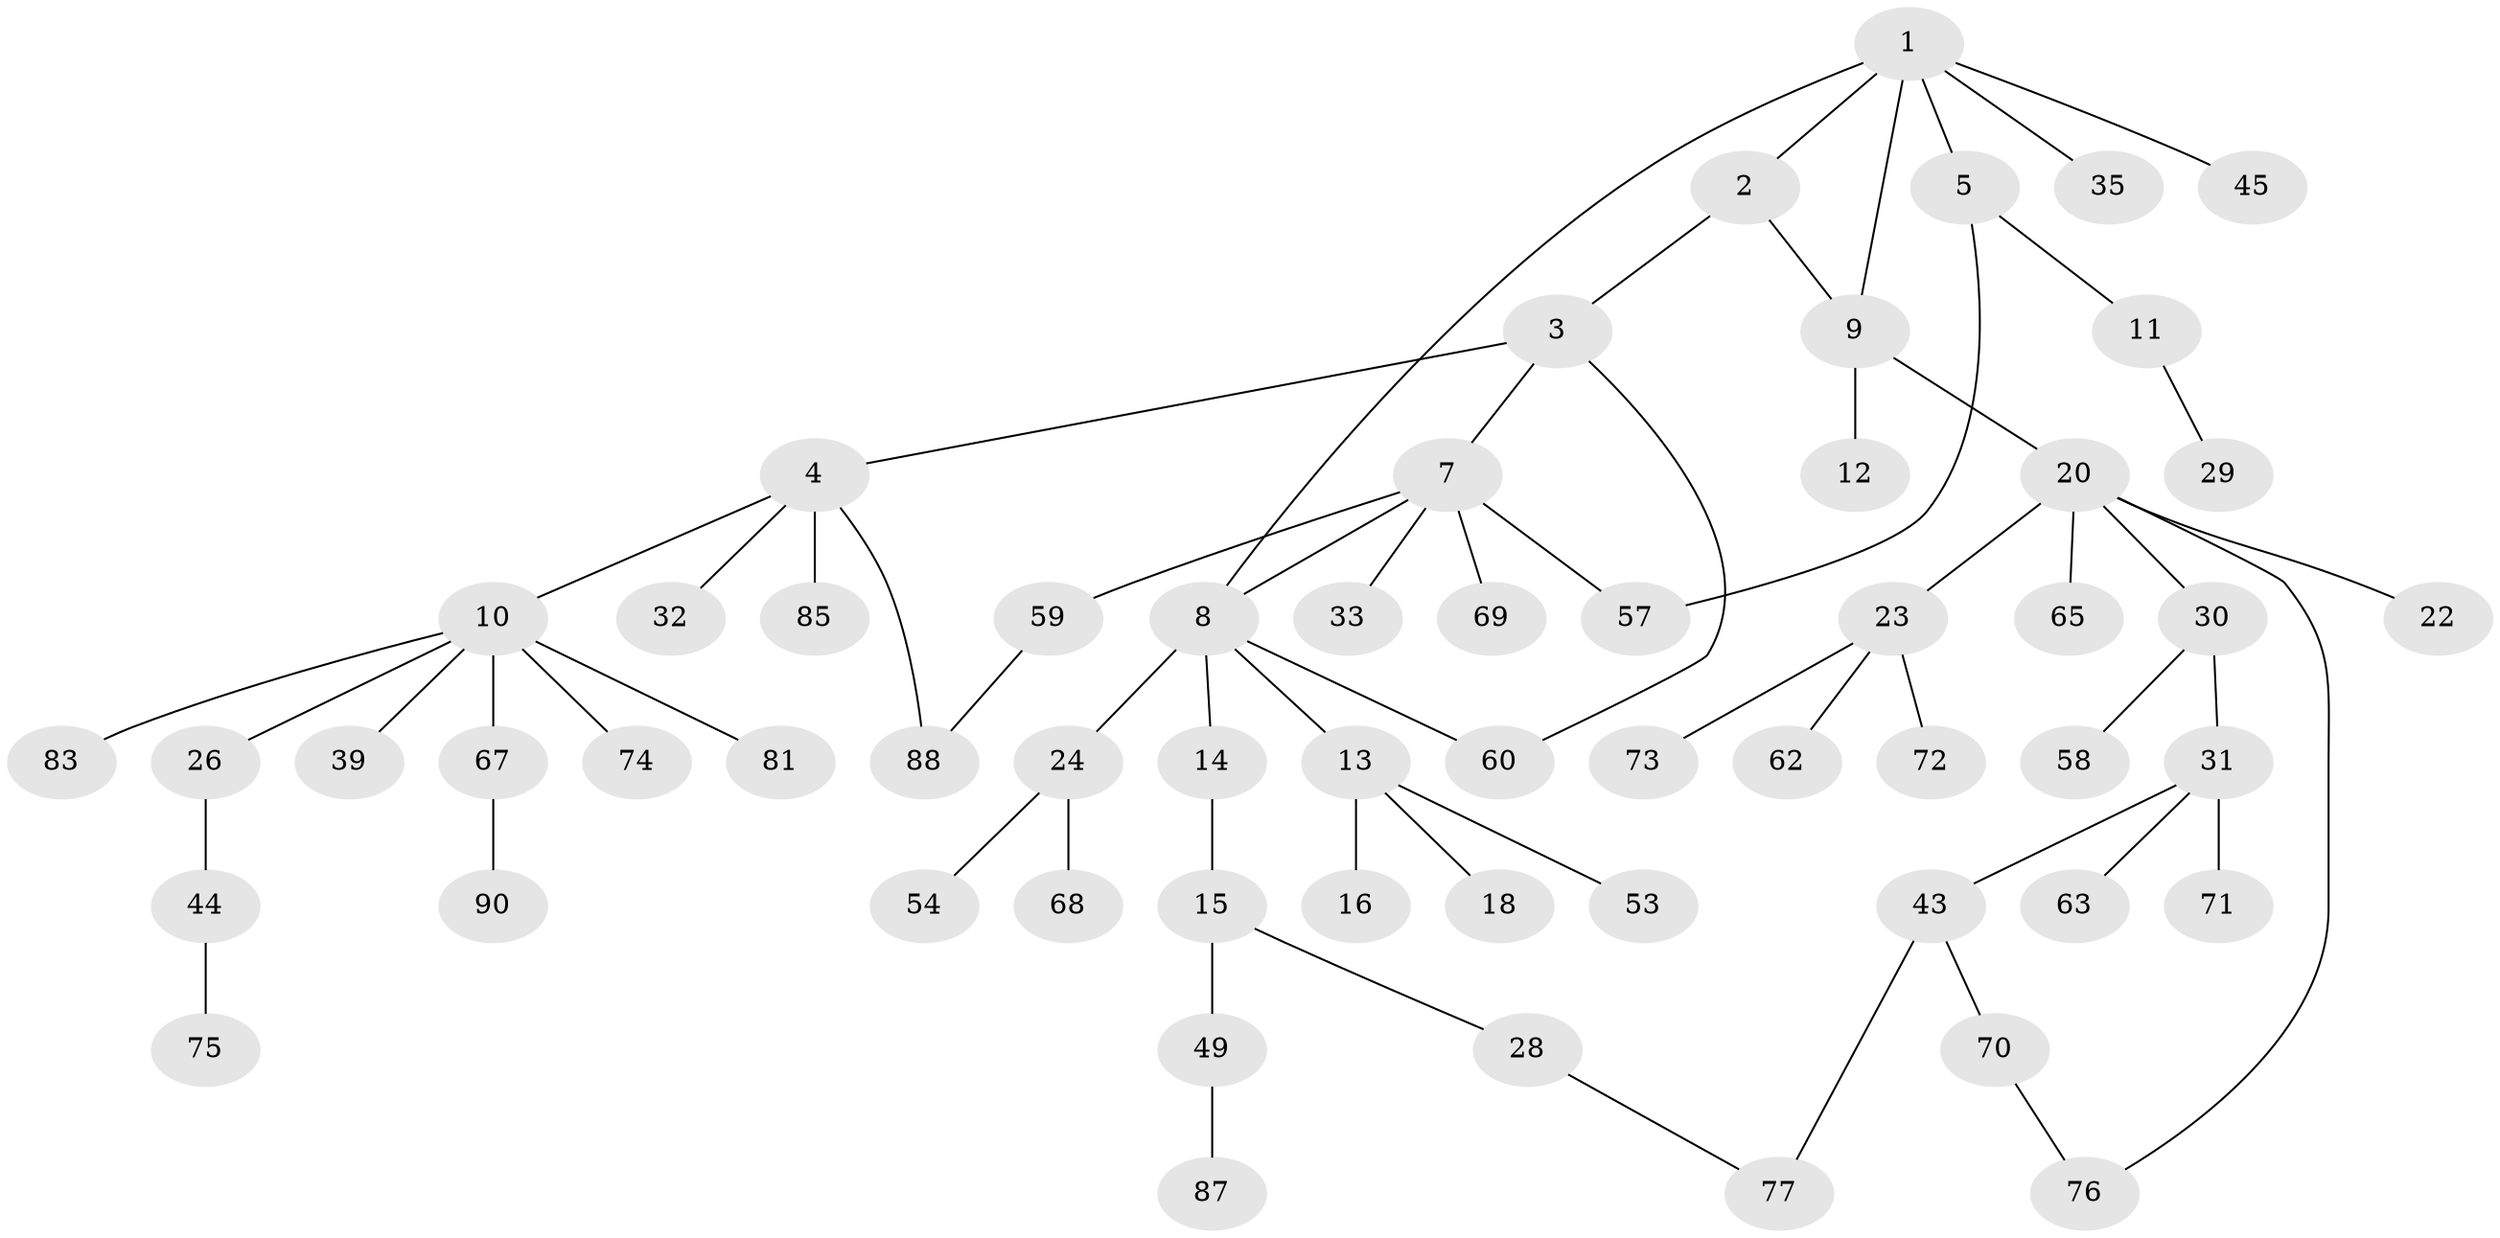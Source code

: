 // original degree distribution, {4: 0.07777777777777778, 3: 0.14444444444444443, 7: 0.011111111111111112, 6: 0.011111111111111112, 5: 0.03333333333333333, 2: 0.35555555555555557, 1: 0.36666666666666664}
// Generated by graph-tools (version 1.1) at 2025/41/03/06/25 10:41:27]
// undirected, 59 vertices, 65 edges
graph export_dot {
graph [start="1"]
  node [color=gray90,style=filled];
  1 [super="+21"];
  2;
  3 [super="+6"];
  4 [super="+17"];
  5 [super="+47"];
  7 [super="+34"];
  8 [super="+80"];
  9 [super="+56"];
  10 [super="+37"];
  11;
  12 [super="+19"];
  13 [super="+64"];
  14;
  15 [super="+50"];
  16;
  18 [super="+25"];
  20 [super="+27"];
  22 [super="+42"];
  23 [super="+48"];
  24 [super="+40"];
  26;
  28;
  29 [super="+36"];
  30 [super="+38"];
  31 [super="+46"];
  32;
  33 [super="+78"];
  35 [super="+79"];
  39 [super="+41"];
  43 [super="+51"];
  44 [super="+55"];
  45;
  49 [super="+52"];
  53;
  54 [super="+82"];
  57 [super="+66"];
  58;
  59 [super="+61"];
  60 [super="+86"];
  62;
  63;
  65;
  67 [super="+84"];
  68;
  69 [super="+89"];
  70;
  71;
  72;
  73;
  74;
  75;
  76;
  77;
  81;
  83;
  85;
  87;
  88;
  90;
  1 -- 2;
  1 -- 5;
  1 -- 9;
  1 -- 8;
  1 -- 35;
  1 -- 45;
  2 -- 3;
  2 -- 9;
  3 -- 4;
  3 -- 60;
  3 -- 7;
  4 -- 10;
  4 -- 85;
  4 -- 32;
  4 -- 88;
  5 -- 11;
  5 -- 57;
  7 -- 8;
  7 -- 33;
  7 -- 59;
  7 -- 69;
  7 -- 57;
  8 -- 13;
  8 -- 14;
  8 -- 24;
  8 -- 60;
  9 -- 12;
  9 -- 20;
  10 -- 26;
  10 -- 39;
  10 -- 81;
  10 -- 67;
  10 -- 83;
  10 -- 74;
  11 -- 29;
  13 -- 16;
  13 -- 18;
  13 -- 53;
  14 -- 15;
  15 -- 28;
  15 -- 49;
  20 -- 22;
  20 -- 23;
  20 -- 76;
  20 -- 65;
  20 -- 30;
  23 -- 62;
  23 -- 72;
  23 -- 73;
  24 -- 68;
  24 -- 54;
  26 -- 44;
  28 -- 77;
  30 -- 31;
  30 -- 58;
  31 -- 43;
  31 -- 71;
  31 -- 63;
  43 -- 77;
  43 -- 70;
  44 -- 75;
  49 -- 87;
  59 -- 88;
  67 -- 90;
  70 -- 76;
}
